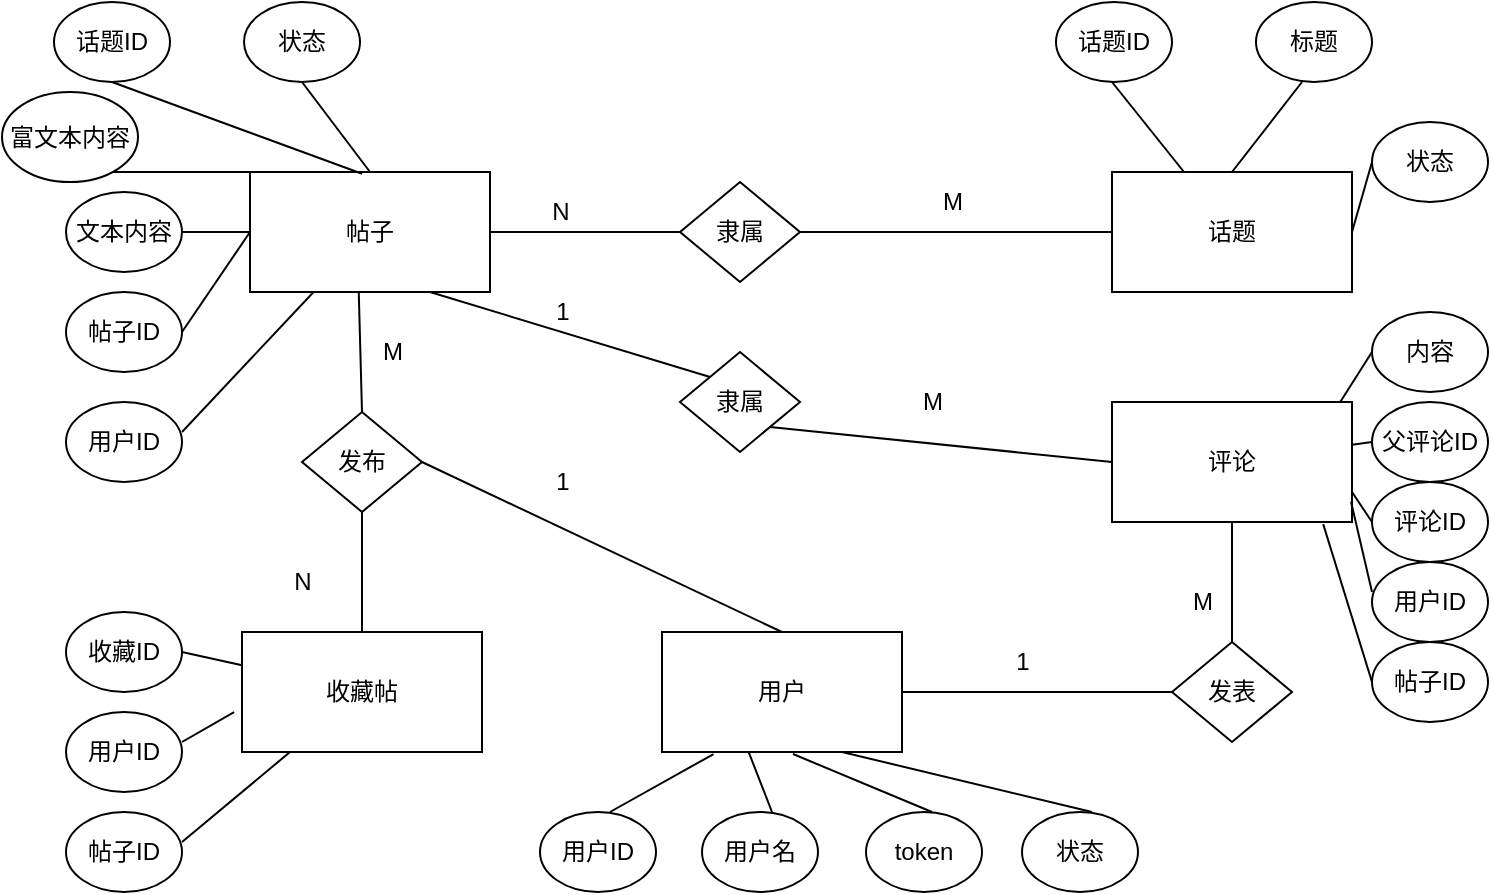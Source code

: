 <mxfile version="17.4.6" type="github">
  <diagram id="v-0yNBKLQEYkASYs1LeN" name="Page-1">
    <mxGraphModel dx="683" dy="372" grid="1" gridSize="10" guides="1" tooltips="1" connect="1" arrows="1" fold="1" page="1" pageScale="1" pageWidth="827" pageHeight="1169" math="0" shadow="0">
      <root>
        <mxCell id="0" />
        <mxCell id="1" parent="0" />
        <mxCell id="ejY3GY-Bhjg4bqdumry0-2" style="rounded=0;orthogonalLoop=1;jettySize=auto;html=1;exitX=0.5;exitY=0;exitDx=0;exitDy=0;entryX=1;entryY=0.5;entryDx=0;entryDy=0;endArrow=none;endFill=0;" parent="1" source="YZK5T-PvoIzCCBNRR7O4-36" target="YZK5T-PvoIzCCBNRR7O4-41" edge="1">
          <mxGeometry relative="1" as="geometry" />
        </mxCell>
        <mxCell id="ejY3GY-Bhjg4bqdumry0-10" style="edgeStyle=none;rounded=0;orthogonalLoop=1;jettySize=auto;html=1;exitX=1;exitY=0.5;exitDx=0;exitDy=0;entryX=0;entryY=0.5;entryDx=0;entryDy=0;endArrow=none;endFill=0;" parent="1" source="YZK5T-PvoIzCCBNRR7O4-36" target="YZK5T-PvoIzCCBNRR7O4-59" edge="1">
          <mxGeometry relative="1" as="geometry" />
        </mxCell>
        <mxCell id="YZK5T-PvoIzCCBNRR7O4-36" value="用户" style="rounded=0;whiteSpace=wrap;html=1;" parent="1" vertex="1">
          <mxGeometry x="620" y="800" width="120" height="60" as="geometry" />
        </mxCell>
        <mxCell id="YZK5T-PvoIzCCBNRR7O4-53" style="edgeStyle=none;rounded=0;orthogonalLoop=1;jettySize=auto;html=1;exitX=1;exitY=0.5;exitDx=0;exitDy=0;entryX=0;entryY=0.5;entryDx=0;entryDy=0;endArrow=none;endFill=0;" parent="1" source="YZK5T-PvoIzCCBNRR7O4-37" target="YZK5T-PvoIzCCBNRR7O4-52" edge="1">
          <mxGeometry relative="1" as="geometry" />
        </mxCell>
        <mxCell id="YZK5T-PvoIzCCBNRR7O4-37" value="帖子" style="rounded=0;whiteSpace=wrap;html=1;" parent="1" vertex="1">
          <mxGeometry x="414" y="570" width="120" height="60" as="geometry" />
        </mxCell>
        <mxCell id="YZK5T-PvoIzCCBNRR7O4-39" value="收藏帖" style="rounded=0;whiteSpace=wrap;html=1;" parent="1" vertex="1">
          <mxGeometry x="410" y="800" width="120" height="60" as="geometry" />
        </mxCell>
        <mxCell id="YZK5T-PvoIzCCBNRR7O4-98" style="edgeStyle=none;rounded=0;orthogonalLoop=1;jettySize=auto;html=1;exitX=1;exitY=0.5;exitDx=0;exitDy=0;entryX=0;entryY=0.5;entryDx=0;entryDy=0;endArrow=none;endFill=0;" parent="1" source="YZK5T-PvoIzCCBNRR7O4-40" edge="1">
          <mxGeometry relative="1" as="geometry">
            <mxPoint x="975" y="565.0" as="targetPoint" />
          </mxGeometry>
        </mxCell>
        <mxCell id="YZK5T-PvoIzCCBNRR7O4-40" value="话题" style="rounded=0;whiteSpace=wrap;html=1;" parent="1" vertex="1">
          <mxGeometry x="845" y="570" width="120" height="60" as="geometry" />
        </mxCell>
        <mxCell id="YZK5T-PvoIzCCBNRR7O4-43" style="edgeStyle=none;rounded=0;orthogonalLoop=1;jettySize=auto;html=1;exitX=0.5;exitY=0;exitDx=0;exitDy=0;entryX=0.453;entryY=0.994;entryDx=0;entryDy=0;entryPerimeter=0;endArrow=none;endFill=0;" parent="1" source="YZK5T-PvoIzCCBNRR7O4-41" target="YZK5T-PvoIzCCBNRR7O4-37" edge="1">
          <mxGeometry relative="1" as="geometry" />
        </mxCell>
        <mxCell id="ejY3GY-Bhjg4bqdumry0-9" style="edgeStyle=none;rounded=0;orthogonalLoop=1;jettySize=auto;html=1;exitX=0.5;exitY=1;exitDx=0;exitDy=0;endArrow=none;endFill=0;" parent="1" source="YZK5T-PvoIzCCBNRR7O4-41" target="YZK5T-PvoIzCCBNRR7O4-39" edge="1">
          <mxGeometry relative="1" as="geometry" />
        </mxCell>
        <mxCell id="YZK5T-PvoIzCCBNRR7O4-41" value="发布" style="rhombus;whiteSpace=wrap;html=1;" parent="1" vertex="1">
          <mxGeometry x="440" y="690" width="60" height="50" as="geometry" />
        </mxCell>
        <mxCell id="YZK5T-PvoIzCCBNRR7O4-44" value="1" style="text;html=1;align=center;verticalAlign=middle;resizable=0;points=[];autosize=1;strokeColor=none;fillColor=none;" parent="1" vertex="1">
          <mxGeometry x="560" y="715" width="20" height="20" as="geometry" />
        </mxCell>
        <mxCell id="YZK5T-PvoIzCCBNRR7O4-50" value="M" style="text;html=1;align=center;verticalAlign=middle;resizable=0;points=[];autosize=1;strokeColor=none;fillColor=none;" parent="1" vertex="1">
          <mxGeometry x="470" y="650" width="30" height="20" as="geometry" />
        </mxCell>
        <mxCell id="YZK5T-PvoIzCCBNRR7O4-54" style="edgeStyle=none;rounded=0;orthogonalLoop=1;jettySize=auto;html=1;exitX=1;exitY=0.5;exitDx=0;exitDy=0;entryX=0;entryY=0.5;entryDx=0;entryDy=0;endArrow=none;endFill=0;" parent="1" source="YZK5T-PvoIzCCBNRR7O4-52" target="YZK5T-PvoIzCCBNRR7O4-40" edge="1">
          <mxGeometry relative="1" as="geometry" />
        </mxCell>
        <mxCell id="YZK5T-PvoIzCCBNRR7O4-52" value="隶属" style="rhombus;whiteSpace=wrap;html=1;" parent="1" vertex="1">
          <mxGeometry x="629" y="575" width="60" height="50" as="geometry" />
        </mxCell>
        <mxCell id="YZK5T-PvoIzCCBNRR7O4-55" value="N" style="text;html=1;align=center;verticalAlign=middle;resizable=0;points=[];autosize=1;strokeColor=none;fillColor=none;" parent="1" vertex="1">
          <mxGeometry x="559" y="580" width="20" height="20" as="geometry" />
        </mxCell>
        <mxCell id="YZK5T-PvoIzCCBNRR7O4-56" value="M" style="text;html=1;align=center;verticalAlign=middle;resizable=0;points=[];autosize=1;strokeColor=none;fillColor=none;" parent="1" vertex="1">
          <mxGeometry x="750" y="575" width="30" height="20" as="geometry" />
        </mxCell>
        <mxCell id="YZK5T-PvoIzCCBNRR7O4-62" value="" style="edgeStyle=none;rounded=0;orthogonalLoop=1;jettySize=auto;html=1;endArrow=none;endFill=0;" parent="1" source="YZK5T-PvoIzCCBNRR7O4-59" target="YZK5T-PvoIzCCBNRR7O4-61" edge="1">
          <mxGeometry relative="1" as="geometry" />
        </mxCell>
        <mxCell id="YZK5T-PvoIzCCBNRR7O4-59" value="发表" style="rhombus;whiteSpace=wrap;html=1;" parent="1" vertex="1">
          <mxGeometry x="875" y="805" width="60" height="50" as="geometry" />
        </mxCell>
        <mxCell id="YZK5T-PvoIzCCBNRR7O4-61" value="评论" style="rounded=0;whiteSpace=wrap;html=1;" parent="1" vertex="1">
          <mxGeometry x="845" y="685" width="120" height="60" as="geometry" />
        </mxCell>
        <mxCell id="YZK5T-PvoIzCCBNRR7O4-64" value="M" style="text;html=1;align=center;verticalAlign=middle;resizable=0;points=[];autosize=1;strokeColor=none;fillColor=none;" parent="1" vertex="1">
          <mxGeometry x="875" y="775" width="30" height="20" as="geometry" />
        </mxCell>
        <mxCell id="YZK5T-PvoIzCCBNRR7O4-66" style="edgeStyle=none;rounded=0;orthogonalLoop=1;jettySize=auto;html=1;exitX=1;exitY=1;exitDx=0;exitDy=0;entryX=0;entryY=0.5;entryDx=0;entryDy=0;endArrow=none;endFill=0;" parent="1" source="YZK5T-PvoIzCCBNRR7O4-65" target="YZK5T-PvoIzCCBNRR7O4-61" edge="1">
          <mxGeometry relative="1" as="geometry" />
        </mxCell>
        <mxCell id="YZK5T-PvoIzCCBNRR7O4-67" style="edgeStyle=none;rounded=0;orthogonalLoop=1;jettySize=auto;html=1;exitX=0;exitY=0;exitDx=0;exitDy=0;entryX=0.75;entryY=1;entryDx=0;entryDy=0;endArrow=none;endFill=0;" parent="1" source="YZK5T-PvoIzCCBNRR7O4-65" target="YZK5T-PvoIzCCBNRR7O4-37" edge="1">
          <mxGeometry relative="1" as="geometry" />
        </mxCell>
        <mxCell id="YZK5T-PvoIzCCBNRR7O4-65" value="隶属" style="rhombus;whiteSpace=wrap;html=1;" parent="1" vertex="1">
          <mxGeometry x="629" y="660" width="60" height="50" as="geometry" />
        </mxCell>
        <mxCell id="YZK5T-PvoIzCCBNRR7O4-68" value="1" style="text;html=1;align=center;verticalAlign=middle;resizable=0;points=[];autosize=1;strokeColor=none;fillColor=none;" parent="1" vertex="1">
          <mxGeometry x="560" y="630" width="20" height="20" as="geometry" />
        </mxCell>
        <mxCell id="YZK5T-PvoIzCCBNRR7O4-69" value="M" style="text;html=1;align=center;verticalAlign=middle;resizable=0;points=[];autosize=1;strokeColor=none;fillColor=none;" parent="1" vertex="1">
          <mxGeometry x="740" y="675" width="30" height="20" as="geometry" />
        </mxCell>
        <mxCell id="YZK5T-PvoIzCCBNRR7O4-74" style="edgeStyle=none;rounded=0;orthogonalLoop=1;jettySize=auto;html=1;exitX=0.5;exitY=0;exitDx=0;exitDy=0;entryX=0.215;entryY=1.017;entryDx=0;entryDy=0;entryPerimeter=0;endArrow=none;endFill=0;" parent="1" target="YZK5T-PvoIzCCBNRR7O4-36" edge="1">
          <mxGeometry relative="1" as="geometry">
            <mxPoint x="594" y="890" as="sourcePoint" />
          </mxGeometry>
        </mxCell>
        <mxCell id="YZK5T-PvoIzCCBNRR7O4-75" style="edgeStyle=none;rounded=0;orthogonalLoop=1;jettySize=auto;html=1;exitX=0.5;exitY=0;exitDx=0;exitDy=0;entryX=0.362;entryY=1.005;entryDx=0;entryDy=0;entryPerimeter=0;endArrow=none;endFill=0;" parent="1" target="YZK5T-PvoIzCCBNRR7O4-36" edge="1">
          <mxGeometry relative="1" as="geometry">
            <mxPoint x="675" y="890" as="sourcePoint" />
          </mxGeometry>
        </mxCell>
        <mxCell id="YZK5T-PvoIzCCBNRR7O4-76" style="edgeStyle=none;rounded=0;orthogonalLoop=1;jettySize=auto;html=1;exitX=0.5;exitY=0;exitDx=0;exitDy=0;entryX=0.546;entryY=1.017;entryDx=0;entryDy=0;entryPerimeter=0;endArrow=none;endFill=0;" parent="1" target="YZK5T-PvoIzCCBNRR7O4-36" edge="1">
          <mxGeometry relative="1" as="geometry">
            <mxPoint x="755" y="890" as="sourcePoint" />
          </mxGeometry>
        </mxCell>
        <mxCell id="YZK5T-PvoIzCCBNRR7O4-77" style="edgeStyle=none;rounded=0;orthogonalLoop=1;jettySize=auto;html=1;exitX=0.5;exitY=0;exitDx=0;exitDy=0;entryX=0.75;entryY=1;entryDx=0;entryDy=0;endArrow=none;endFill=0;" parent="1" target="YZK5T-PvoIzCCBNRR7O4-36" edge="1">
          <mxGeometry relative="1" as="geometry">
            <mxPoint x="835" y="890" as="sourcePoint" />
          </mxGeometry>
        </mxCell>
        <mxCell id="YZK5T-PvoIzCCBNRR7O4-82" style="edgeStyle=none;rounded=0;orthogonalLoop=1;jettySize=auto;html=1;exitX=1;exitY=0.5;exitDx=0;exitDy=0;endArrow=none;endFill=0;" parent="1" target="YZK5T-PvoIzCCBNRR7O4-39" edge="1">
          <mxGeometry relative="1" as="geometry">
            <mxPoint x="380" y="905" as="sourcePoint" />
          </mxGeometry>
        </mxCell>
        <mxCell id="YZK5T-PvoIzCCBNRR7O4-83" style="edgeStyle=none;rounded=0;orthogonalLoop=1;jettySize=auto;html=1;exitX=1;exitY=0.5;exitDx=0;exitDy=0;entryX=-0.033;entryY=0.667;entryDx=0;entryDy=0;entryPerimeter=0;endArrow=none;endFill=0;" parent="1" target="YZK5T-PvoIzCCBNRR7O4-39" edge="1">
          <mxGeometry relative="1" as="geometry">
            <mxPoint x="380" y="855" as="sourcePoint" />
          </mxGeometry>
        </mxCell>
        <mxCell id="YZK5T-PvoIzCCBNRR7O4-84" style="edgeStyle=none;rounded=0;orthogonalLoop=1;jettySize=auto;html=1;exitX=1;exitY=0.5;exitDx=0;exitDy=0;endArrow=none;endFill=0;" parent="1" target="YZK5T-PvoIzCCBNRR7O4-39" edge="1">
          <mxGeometry relative="1" as="geometry">
            <mxPoint x="380" y="810" as="sourcePoint" />
          </mxGeometry>
        </mxCell>
        <mxCell id="YZK5T-PvoIzCCBNRR7O4-91" style="edgeStyle=none;rounded=0;orthogonalLoop=1;jettySize=auto;html=1;exitX=1;exitY=0.5;exitDx=0;exitDy=0;endArrow=none;endFill=0;" parent="1" target="YZK5T-PvoIzCCBNRR7O4-37" edge="1">
          <mxGeometry relative="1" as="geometry">
            <mxPoint x="380" y="700" as="sourcePoint" />
          </mxGeometry>
        </mxCell>
        <mxCell id="YZK5T-PvoIzCCBNRR7O4-92" style="edgeStyle=none;rounded=0;orthogonalLoop=1;jettySize=auto;html=1;exitX=1;exitY=0.5;exitDx=0;exitDy=0;entryX=0;entryY=0.5;entryDx=0;entryDy=0;endArrow=none;endFill=0;" parent="1" target="YZK5T-PvoIzCCBNRR7O4-37" edge="1">
          <mxGeometry relative="1" as="geometry">
            <mxPoint x="380" y="650.0" as="sourcePoint" />
          </mxGeometry>
        </mxCell>
        <mxCell id="YZK5T-PvoIzCCBNRR7O4-93" style="edgeStyle=none;rounded=0;orthogonalLoop=1;jettySize=auto;html=1;exitX=1;exitY=0.5;exitDx=0;exitDy=0;endArrow=none;endFill=0;" parent="1" target="YZK5T-PvoIzCCBNRR7O4-37" edge="1">
          <mxGeometry relative="1" as="geometry">
            <mxPoint x="380" y="600.0" as="sourcePoint" />
          </mxGeometry>
        </mxCell>
        <mxCell id="YZK5T-PvoIzCCBNRR7O4-94" style="edgeStyle=none;rounded=0;orthogonalLoop=1;jettySize=auto;html=1;exitX=0.5;exitY=1;exitDx=0;exitDy=0;entryX=0.25;entryY=0;entryDx=0;entryDy=0;endArrow=none;endFill=0;" parent="1" target="YZK5T-PvoIzCCBNRR7O4-37" edge="1">
          <mxGeometry relative="1" as="geometry">
            <mxPoint x="345" y="570" as="sourcePoint" />
          </mxGeometry>
        </mxCell>
        <mxCell id="YZK5T-PvoIzCCBNRR7O4-95" style="edgeStyle=none;rounded=0;orthogonalLoop=1;jettySize=auto;html=1;exitX=0.5;exitY=1;exitDx=0;exitDy=0;entryX=0.467;entryY=0.015;entryDx=0;entryDy=0;entryPerimeter=0;endArrow=none;endFill=0;" parent="1" target="YZK5T-PvoIzCCBNRR7O4-37" edge="1">
          <mxGeometry relative="1" as="geometry">
            <mxPoint x="345" y="525" as="sourcePoint" />
          </mxGeometry>
        </mxCell>
        <mxCell id="ejY3GY-Bhjg4bqdumry0-5" style="edgeStyle=none;rounded=0;orthogonalLoop=1;jettySize=auto;html=1;exitX=0.5;exitY=1;exitDx=0;exitDy=0;entryX=0.5;entryY=0;entryDx=0;entryDy=0;endArrow=none;endFill=0;" parent="1" target="YZK5T-PvoIzCCBNRR7O4-37" edge="1">
          <mxGeometry relative="1" as="geometry">
            <mxPoint x="440" y="525" as="sourcePoint" />
          </mxGeometry>
        </mxCell>
        <mxCell id="ejY3GY-Bhjg4bqdumry0-20" style="edgeStyle=none;rounded=0;orthogonalLoop=1;jettySize=auto;html=1;exitX=0.5;exitY=1;exitDx=0;exitDy=0;entryX=0.5;entryY=0;entryDx=0;entryDy=0;endArrow=none;endFill=0;" parent="1" target="YZK5T-PvoIzCCBNRR7O4-40" edge="1">
          <mxGeometry relative="1" as="geometry">
            <mxPoint x="940" y="525.0" as="sourcePoint" />
          </mxGeometry>
        </mxCell>
        <mxCell id="ejY3GY-Bhjg4bqdumry0-19" style="edgeStyle=none;rounded=0;orthogonalLoop=1;jettySize=auto;html=1;exitX=0.5;exitY=1;exitDx=0;exitDy=0;endArrow=none;endFill=0;" parent="1" target="YZK5T-PvoIzCCBNRR7O4-40" edge="1">
          <mxGeometry relative="1" as="geometry">
            <mxPoint x="845" y="525.0" as="sourcePoint" />
          </mxGeometry>
        </mxCell>
        <mxCell id="YZK5T-PvoIzCCBNRR7O4-114" style="edgeStyle=none;rounded=0;orthogonalLoop=1;jettySize=auto;html=1;exitX=0;exitY=0.5;exitDx=0;exitDy=0;entryX=0.996;entryY=0.831;entryDx=0;entryDy=0;entryPerimeter=0;endArrow=none;endFill=0;" parent="1" target="YZK5T-PvoIzCCBNRR7O4-61" edge="1">
          <mxGeometry relative="1" as="geometry">
            <mxPoint x="975" y="780" as="sourcePoint" />
          </mxGeometry>
        </mxCell>
        <mxCell id="ejY3GY-Bhjg4bqdumry0-3" value="N" style="text;html=1;align=center;verticalAlign=middle;resizable=0;points=[];autosize=1;strokeColor=none;fillColor=none;" parent="1" vertex="1">
          <mxGeometry x="430" y="765" width="20" height="20" as="geometry" />
        </mxCell>
        <mxCell id="ejY3GY-Bhjg4bqdumry0-11" value="1" style="text;html=1;align=center;verticalAlign=middle;resizable=0;points=[];autosize=1;strokeColor=none;fillColor=none;" parent="1" vertex="1">
          <mxGeometry x="790" y="805" width="20" height="20" as="geometry" />
        </mxCell>
        <mxCell id="HtTtsSmV7c3WORPsiRok-1" value="话题ID" style="ellipse;whiteSpace=wrap;html=1;" parent="1" vertex="1">
          <mxGeometry x="316" y="485" width="58" height="40" as="geometry" />
        </mxCell>
        <mxCell id="HtTtsSmV7c3WORPsiRok-3" value="状态" style="ellipse;whiteSpace=wrap;html=1;" parent="1" vertex="1">
          <mxGeometry x="411" y="485" width="58" height="40" as="geometry" />
        </mxCell>
        <mxCell id="lwlYTQokN2FMB0W6x325-1" value="富文本内容" style="ellipse;whiteSpace=wrap;html=1;" vertex="1" parent="1">
          <mxGeometry x="290" y="530" width="68" height="45" as="geometry" />
        </mxCell>
        <mxCell id="lwlYTQokN2FMB0W6x325-2" value="文本内容&lt;span style=&quot;color: rgba(0 , 0 , 0 , 0) ; font-family: monospace ; font-size: 0px&quot;&gt;%3CmxGraphModel%3E%3Croot%3E%3CmxCell%20id%3D%220%22%2F%3E%3CmxCell%20id%3D%221%22%20parent%3D%220%22%2F%3E%3CmxCell%20id%3D%222%22%20value%3D%22%E8%AF%9D%E9%A2%98ID%22%20style%3D%22ellipse%3BwhiteSpace%3Dwrap%3Bhtml%3D1%3B%22%20vertex%3D%221%22%20parent%3D%221%22%3E%3CmxGeometry%20x%3D%22316%22%20y%3D%22485%22%20width%3D%2258%22%20height%3D%2240%22%20as%3D%22geometry%22%2F%3E%3C%2FmxCell%3E%3C%2Froot%3E%3C%2FmxGraphModel%3E&lt;/span&gt;" style="ellipse;whiteSpace=wrap;html=1;" vertex="1" parent="1">
          <mxGeometry x="322" y="580" width="58" height="40" as="geometry" />
        </mxCell>
        <mxCell id="lwlYTQokN2FMB0W6x325-3" value="帖子ID" style="ellipse;whiteSpace=wrap;html=1;" vertex="1" parent="1">
          <mxGeometry x="322" y="630" width="58" height="40" as="geometry" />
        </mxCell>
        <mxCell id="lwlYTQokN2FMB0W6x325-4" value="用户ID" style="ellipse;whiteSpace=wrap;html=1;" vertex="1" parent="1">
          <mxGeometry x="322" y="685" width="58" height="40" as="geometry" />
        </mxCell>
        <mxCell id="lwlYTQokN2FMB0W6x325-5" value="收藏ID" style="ellipse;whiteSpace=wrap;html=1;" vertex="1" parent="1">
          <mxGeometry x="322" y="790" width="58" height="40" as="geometry" />
        </mxCell>
        <mxCell id="lwlYTQokN2FMB0W6x325-6" value="用户ID" style="ellipse;whiteSpace=wrap;html=1;" vertex="1" parent="1">
          <mxGeometry x="322" y="840" width="58" height="40" as="geometry" />
        </mxCell>
        <mxCell id="lwlYTQokN2FMB0W6x325-7" value="帖子ID" style="ellipse;whiteSpace=wrap;html=1;" vertex="1" parent="1">
          <mxGeometry x="322" y="890" width="58" height="40" as="geometry" />
        </mxCell>
        <mxCell id="lwlYTQokN2FMB0W6x325-8" value="用户ID" style="ellipse;whiteSpace=wrap;html=1;" vertex="1" parent="1">
          <mxGeometry x="559" y="890" width="58" height="40" as="geometry" />
        </mxCell>
        <mxCell id="lwlYTQokN2FMB0W6x325-9" value="用户名" style="ellipse;whiteSpace=wrap;html=1;" vertex="1" parent="1">
          <mxGeometry x="640" y="890" width="58" height="40" as="geometry" />
        </mxCell>
        <mxCell id="lwlYTQokN2FMB0W6x325-10" value="token" style="ellipse;whiteSpace=wrap;html=1;" vertex="1" parent="1">
          <mxGeometry x="722" y="890" width="58" height="40" as="geometry" />
        </mxCell>
        <mxCell id="lwlYTQokN2FMB0W6x325-12" value="状态" style="ellipse;whiteSpace=wrap;html=1;" vertex="1" parent="1">
          <mxGeometry x="800" y="890" width="58" height="40" as="geometry" />
        </mxCell>
        <mxCell id="lwlYTQokN2FMB0W6x325-16" style="rounded=0;orthogonalLoop=1;jettySize=auto;html=1;exitX=0;exitY=0.5;exitDx=0;exitDy=0;entryX=0.88;entryY=1.018;entryDx=0;entryDy=0;entryPerimeter=0;endArrow=none;endFill=0;" edge="1" parent="1" source="lwlYTQokN2FMB0W6x325-13" target="YZK5T-PvoIzCCBNRR7O4-61">
          <mxGeometry relative="1" as="geometry" />
        </mxCell>
        <mxCell id="lwlYTQokN2FMB0W6x325-13" value="帖子ID" style="ellipse;whiteSpace=wrap;html=1;" vertex="1" parent="1">
          <mxGeometry x="975" y="805" width="58" height="40" as="geometry" />
        </mxCell>
        <mxCell id="lwlYTQokN2FMB0W6x325-15" value="用户ID" style="ellipse;whiteSpace=wrap;html=1;" vertex="1" parent="1">
          <mxGeometry x="975" y="765" width="58" height="40" as="geometry" />
        </mxCell>
        <mxCell id="lwlYTQokN2FMB0W6x325-23" style="edgeStyle=none;rounded=0;orthogonalLoop=1;jettySize=auto;html=1;exitX=0;exitY=0.5;exitDx=0;exitDy=0;entryX=1;entryY=0.75;entryDx=0;entryDy=0;endArrow=none;endFill=0;" edge="1" parent="1" source="lwlYTQokN2FMB0W6x325-17" target="YZK5T-PvoIzCCBNRR7O4-61">
          <mxGeometry relative="1" as="geometry" />
        </mxCell>
        <mxCell id="lwlYTQokN2FMB0W6x325-17" value="评论ID" style="ellipse;whiteSpace=wrap;html=1;" vertex="1" parent="1">
          <mxGeometry x="975" y="725" width="58" height="40" as="geometry" />
        </mxCell>
        <mxCell id="lwlYTQokN2FMB0W6x325-19" style="edgeStyle=none;rounded=0;orthogonalLoop=1;jettySize=auto;html=1;exitX=0;exitY=0.5;exitDx=0;exitDy=0;endArrow=none;endFill=0;" edge="1" parent="1" source="lwlYTQokN2FMB0W6x325-18" target="YZK5T-PvoIzCCBNRR7O4-61">
          <mxGeometry relative="1" as="geometry" />
        </mxCell>
        <mxCell id="lwlYTQokN2FMB0W6x325-18" value="父评论ID" style="ellipse;whiteSpace=wrap;html=1;" vertex="1" parent="1">
          <mxGeometry x="975" y="685" width="58" height="40" as="geometry" />
        </mxCell>
        <mxCell id="lwlYTQokN2FMB0W6x325-22" style="edgeStyle=none;rounded=0;orthogonalLoop=1;jettySize=auto;html=1;exitX=0;exitY=0.5;exitDx=0;exitDy=0;entryX=0.949;entryY=0.006;entryDx=0;entryDy=0;entryPerimeter=0;endArrow=none;endFill=0;" edge="1" parent="1" source="lwlYTQokN2FMB0W6x325-20" target="YZK5T-PvoIzCCBNRR7O4-61">
          <mxGeometry relative="1" as="geometry" />
        </mxCell>
        <mxCell id="lwlYTQokN2FMB0W6x325-20" value="内容" style="ellipse;whiteSpace=wrap;html=1;" vertex="1" parent="1">
          <mxGeometry x="975" y="640" width="58" height="40" as="geometry" />
        </mxCell>
        <mxCell id="lwlYTQokN2FMB0W6x325-24" value="状态" style="ellipse;whiteSpace=wrap;html=1;" vertex="1" parent="1">
          <mxGeometry x="975" y="545" width="58" height="40" as="geometry" />
        </mxCell>
        <mxCell id="lwlYTQokN2FMB0W6x325-25" value="标题" style="ellipse;whiteSpace=wrap;html=1;" vertex="1" parent="1">
          <mxGeometry x="917" y="485" width="58" height="40" as="geometry" />
        </mxCell>
        <mxCell id="lwlYTQokN2FMB0W6x325-26" value="话题ID" style="ellipse;whiteSpace=wrap;html=1;" vertex="1" parent="1">
          <mxGeometry x="817" y="485" width="58" height="40" as="geometry" />
        </mxCell>
      </root>
    </mxGraphModel>
  </diagram>
</mxfile>
